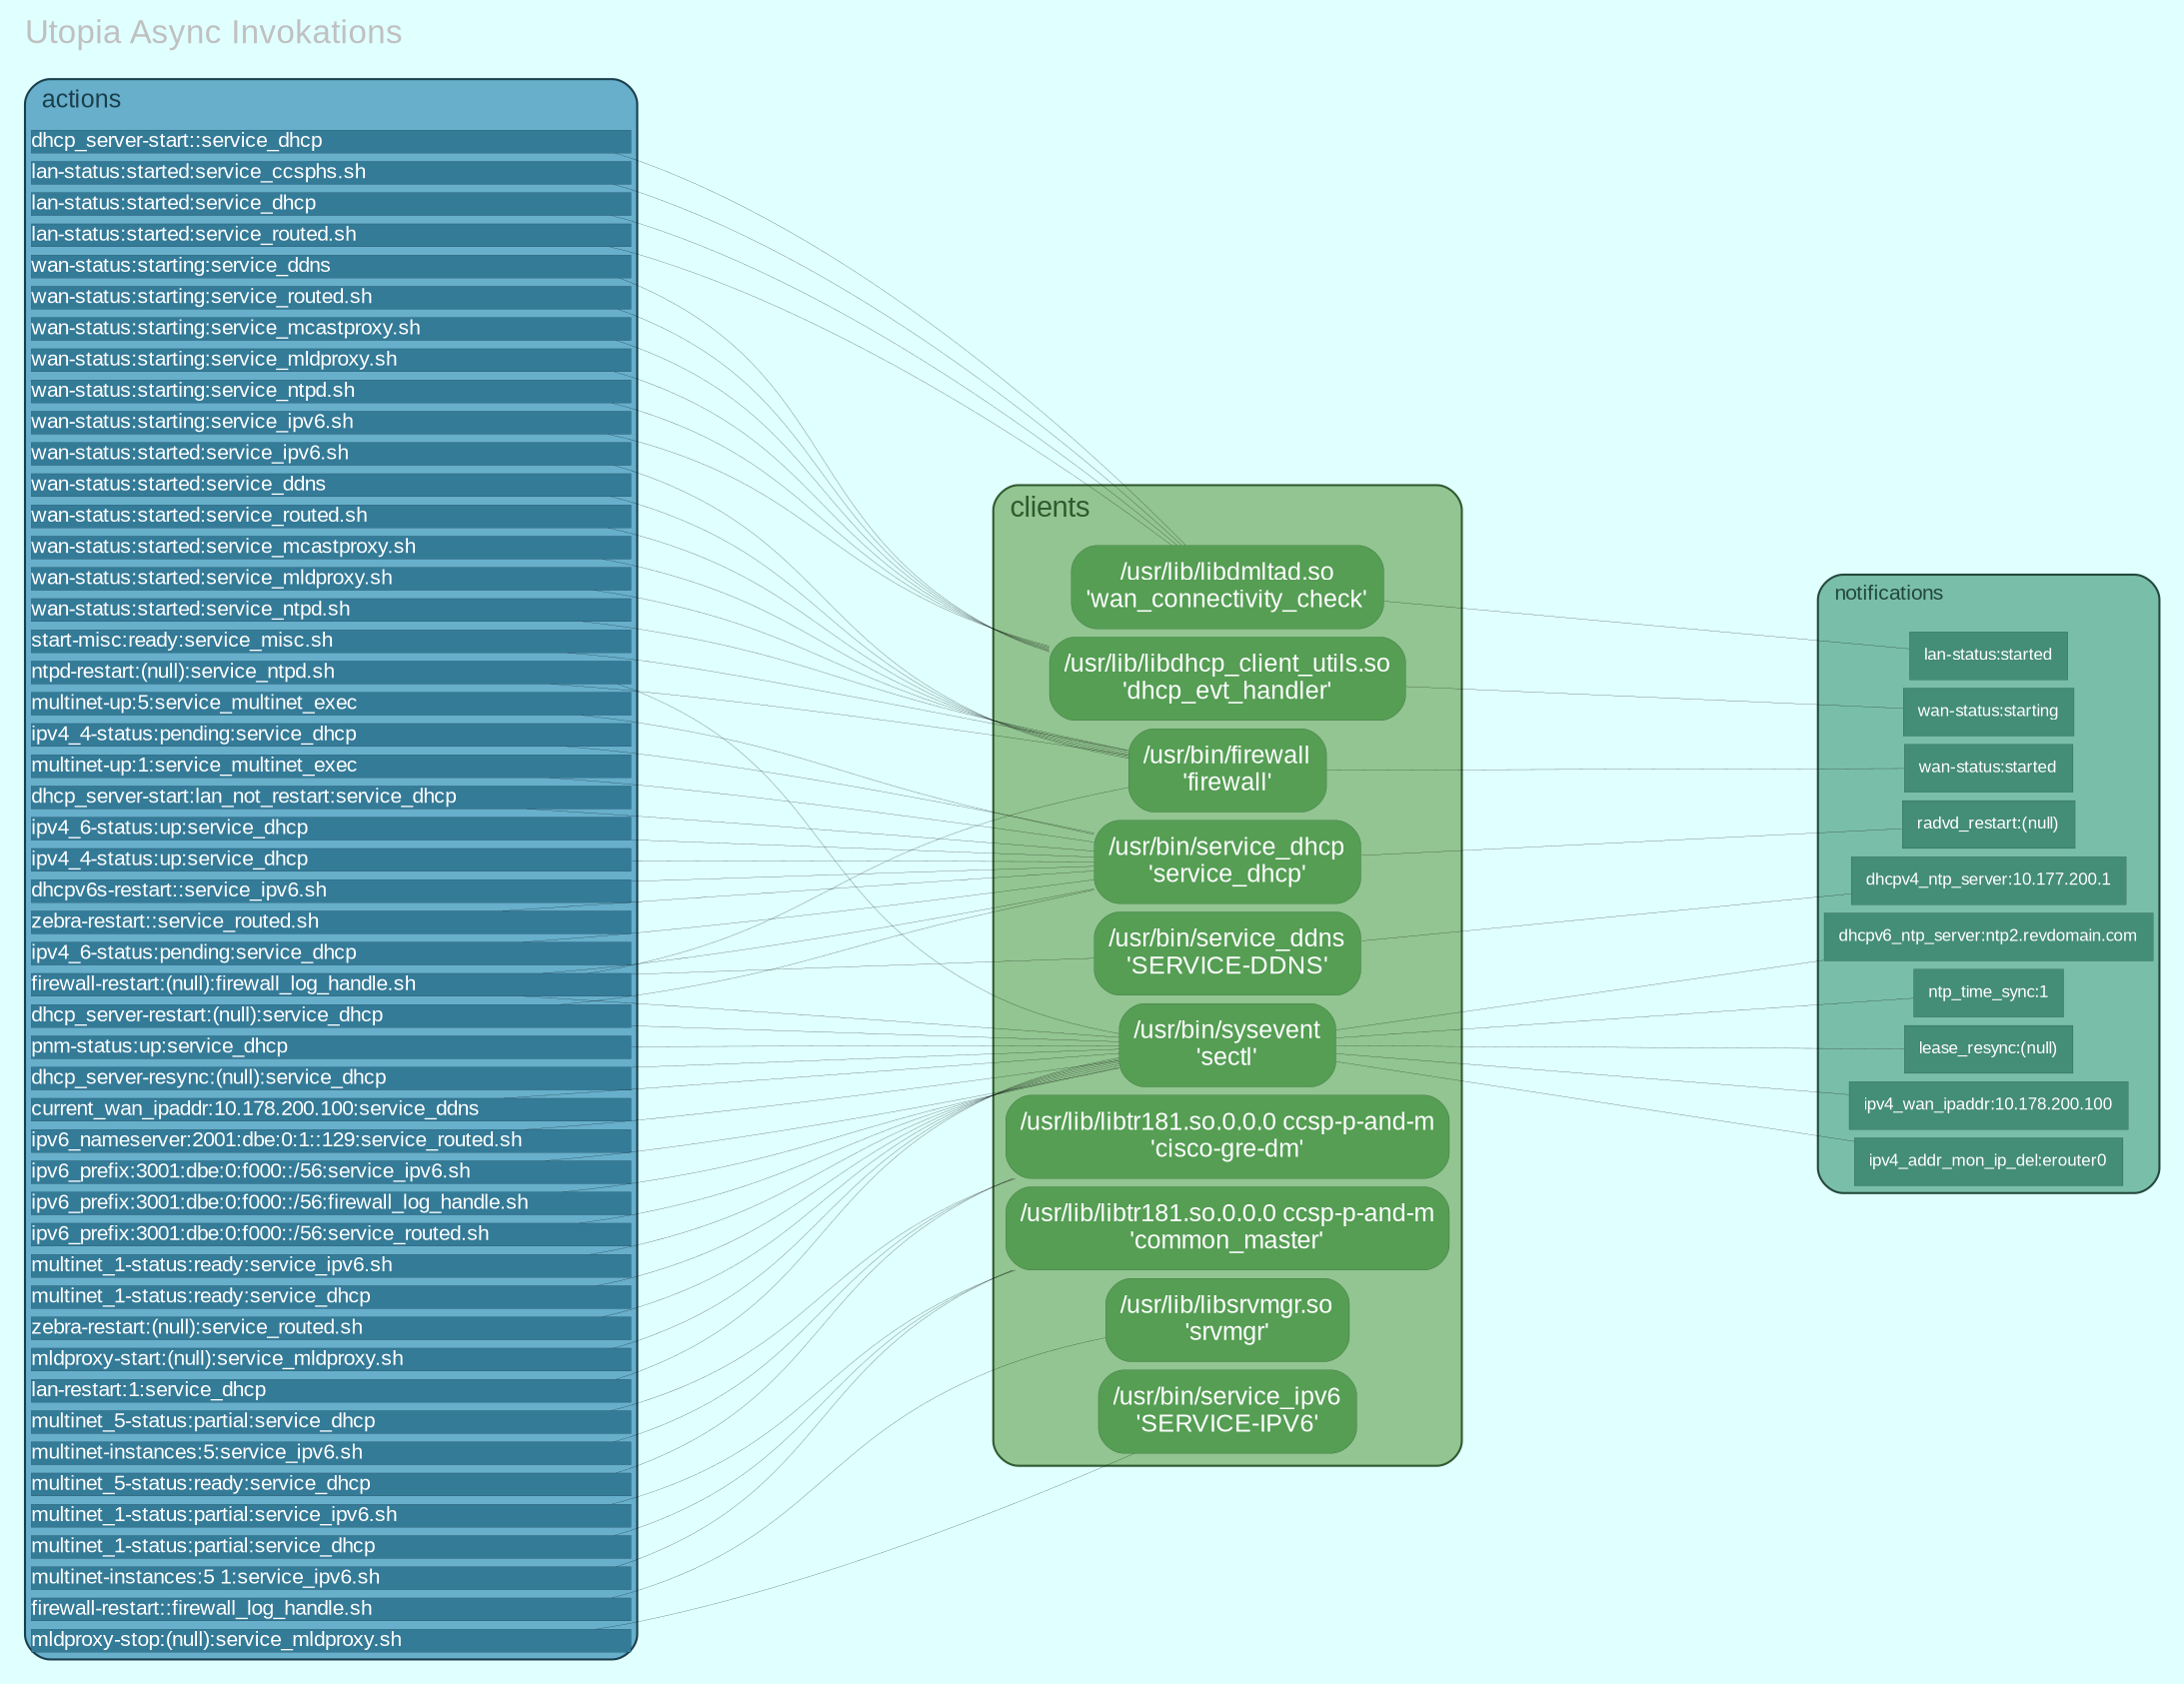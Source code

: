 digraph {
bgcolor=lightcyan
rankdir=LR
nodesep="0.05"
ranksep="2.5"
fontname="Arial"; fontsize=16; fontcolor=grey
label="Utopia Async Invokations"
labelloc=top
labeljust="l"
edge [color=black arrowsize=0.5 penwidth=0.1]
subgraph cluster_f37bd2f66651e7d46f6d38440f2bc5dd {
margin=3;
penwidth=1.0;
fillcolor="#79BEA8";
color="#23483C";
fontcolor="#23483C";
fontsize=10;
node[fontname="Arial" height=0 margin="0.1" penwidth=0.1];
label="notifications\l";
style="filled, rounded";
_fac04ca68a48af91f0290001604a2463 [label="" shape=plaintext style=invisible]
_b1e5fdb8fa8aa3b5d01f1e6d39594324 [label="lan-status:started\l" fontsize=8 style="filled" width="0" shape="box" fillcolor="#448D76" color="#093426" fontcolor="white" tooltip="" URL=""]
_b1e5fdb8fa8aa3b5d01f1e6d39594324 [label="lan-status:started\l" fontsize=8 style="filled" width="0" shape="box" fillcolor="#448D76" color="#093426" fontcolor="white" tooltip="" URL=""]
_e1937a0febe52ea6ca07fad7800ee472 [label="wan-status:starting\l" fontsize=8 style="filled" width="0" shape="box" fillcolor="#448D76" color="#093426" fontcolor="white" tooltip="" URL=""]
_e1937a0febe52ea6ca07fad7800ee472 [label="wan-status:starting\l" fontsize=8 style="filled" width="0" shape="box" fillcolor="#448D76" color="#093426" fontcolor="white" tooltip="" URL=""]
_e1937a0febe52ea6ca07fad7800ee472 [label="wan-status:starting\l" fontsize=8 style="filled" width="0" shape="box" fillcolor="#448D76" color="#093426" fontcolor="white" tooltip="" URL=""]
_e1937a0febe52ea6ca07fad7800ee472 [label="wan-status:starting\l" fontsize=8 style="filled" width="0" shape="box" fillcolor="#448D76" color="#093426" fontcolor="white" tooltip="" URL=""]
_c46119433872ea05b77114b5889e4d1b [label="dhcpv6_ntp_server:ntp2.revdomain.com\l" fontsize=8 style="filled" width="0" shape="box" fillcolor="#448D76" color="#093426" fontcolor="white" tooltip="" URL=""]
_c46119433872ea05b77114b5889e4d1b [label="dhcpv6_ntp_server:ntp2.revdomain.com\l" fontsize=8 style="filled" width="0" shape="box" fillcolor="#448D76" color="#093426" fontcolor="white" tooltip="" URL=""]
_b353c100c7d9d88b52eb5f35501679d6 [label="wan-status:started\l" fontsize=8 style="filled" width="0" shape="box" fillcolor="#448D76" color="#093426" fontcolor="white" tooltip="" URL=""]
_b353c100c7d9d88b52eb5f35501679d6 [label="wan-status:started\l" fontsize=8 style="filled" width="0" shape="box" fillcolor="#448D76" color="#093426" fontcolor="white" tooltip="" URL=""]
_b353c100c7d9d88b52eb5f35501679d6 [label="wan-status:started\l" fontsize=8 style="filled" width="0" shape="box" fillcolor="#448D76" color="#093426" fontcolor="white" tooltip="" URL=""]
_b353c100c7d9d88b52eb5f35501679d6 [label="wan-status:started\l" fontsize=8 style="filled" width="0" shape="box" fillcolor="#448D76" color="#093426" fontcolor="white" tooltip="" URL=""]
_42e8f4113e0d9dae059863857e86027c [label="radvd_restart:(null)\l" fontsize=8 style="filled" width="0" shape="box" fillcolor="#448D76" color="#093426" fontcolor="white" tooltip="" URL=""]
_42e8f4113e0d9dae059863857e86027c [label="radvd_restart:(null)\l" fontsize=8 style="filled" width="0" shape="box" fillcolor="#448D76" color="#093426" fontcolor="white" tooltip="" URL=""]
_7943d9962c734e9cad1efd82b7aba27d [label="ipv4_wan_ipaddr:10.178.200.100\l" fontsize=8 style="filled" width="0" shape="box" fillcolor="#448D76" color="#093426" fontcolor="white" tooltip="" URL=""]
_7943d9962c734e9cad1efd82b7aba27d [label="ipv4_wan_ipaddr:10.178.200.100\l" fontsize=8 style="filled" width="0" shape="box" fillcolor="#448D76" color="#093426" fontcolor="white" tooltip="" URL=""]
_626dde08eb05f6dfd3650a9c294768b2 [label="ipv4_addr_mon_ip_del:erouter0\l" fontsize=8 style="filled" width="0" shape="box" fillcolor="#448D76" color="#093426" fontcolor="white" tooltip="" URL=""]
_626dde08eb05f6dfd3650a9c294768b2 [label="ipv4_addr_mon_ip_del:erouter0\l" fontsize=8 style="filled" width="0" shape="box" fillcolor="#448D76" color="#093426" fontcolor="white" tooltip="" URL=""]
_34cfd37bdd4d86876a5b95b75cb6a530 [label="dhcpv4_ntp_server:10.177.200.1\l" fontsize=8 style="filled" width="0" shape="box" fillcolor="#448D76" color="#093426" fontcolor="white" tooltip="" URL=""]
_34cfd37bdd4d86876a5b95b75cb6a530 [label="dhcpv4_ntp_server:10.177.200.1\l" fontsize=8 style="filled" width="0" shape="box" fillcolor="#448D76" color="#093426" fontcolor="white" tooltip="" URL=""]
_eb005f4e735e49f7ee9ad081ce15c349 [label="lease_resync:(null)\l" fontsize=8 style="filled" width="0" shape="box" fillcolor="#448D76" color="#093426" fontcolor="white" tooltip="" URL=""]
_eb005f4e735e49f7ee9ad081ce15c349 [label="lease_resync:(null)\l" fontsize=8 style="filled" width="0" shape="box" fillcolor="#448D76" color="#093426" fontcolor="white" tooltip="" URL=""]
_eb005f4e735e49f7ee9ad081ce15c349 [label="lease_resync:(null)\l" fontsize=8 style="filled" width="0" shape="box" fillcolor="#448D76" color="#093426" fontcolor="white" tooltip="" URL=""]
_eb005f4e735e49f7ee9ad081ce15c349 [label="lease_resync:(null)\l" fontsize=8 style="filled" width="0" shape="box" fillcolor="#448D76" color="#093426" fontcolor="white" tooltip="" URL=""]
_eb005f4e735e49f7ee9ad081ce15c349 [label="lease_resync:(null)\l" fontsize=8 style="filled" width="0" shape="box" fillcolor="#448D76" color="#093426" fontcolor="white" tooltip="" URL=""]
_eb005f4e735e49f7ee9ad081ce15c349 [label="lease_resync:(null)\l" fontsize=8 style="filled" width="0" shape="box" fillcolor="#448D76" color="#093426" fontcolor="white" tooltip="" URL=""]
_eb005f4e735e49f7ee9ad081ce15c349 [label="lease_resync:(null)\l" fontsize=8 style="filled" width="0" shape="box" fillcolor="#448D76" color="#093426" fontcolor="white" tooltip="" URL=""]
_eb005f4e735e49f7ee9ad081ce15c349 [label="lease_resync:(null)\l" fontsize=8 style="filled" width="0" shape="box" fillcolor="#448D76" color="#093426" fontcolor="white" tooltip="" URL=""]
_eb005f4e735e49f7ee9ad081ce15c349 [label="lease_resync:(null)\l" fontsize=8 style="filled" width="0" shape="box" fillcolor="#448D76" color="#093426" fontcolor="white" tooltip="" URL=""]
_eb005f4e735e49f7ee9ad081ce15c349 [label="lease_resync:(null)\l" fontsize=8 style="filled" width="0" shape="box" fillcolor="#448D76" color="#093426" fontcolor="white" tooltip="" URL=""]
_eb005f4e735e49f7ee9ad081ce15c349 [label="lease_resync:(null)\l" fontsize=8 style="filled" width="0" shape="box" fillcolor="#448D76" color="#093426" fontcolor="white" tooltip="" URL=""]
_eb005f4e735e49f7ee9ad081ce15c349 [label="lease_resync:(null)\l" fontsize=8 style="filled" width="0" shape="box" fillcolor="#448D76" color="#093426" fontcolor="white" tooltip="" URL=""]
_43e52ba5c20f9d619826ca8492d1b0d1 [label="ntp_time_sync:1\l" fontsize=8 style="filled" width="0" shape="box" fillcolor="#448D76" color="#093426" fontcolor="white" tooltip="" URL=""]
_43e52ba5c20f9d619826ca8492d1b0d1 [label="ntp_time_sync:1\l" fontsize=8 style="filled" width="0" shape="box" fillcolor="#448D76" color="#093426" fontcolor="white" tooltip="" URL=""]
}
subgraph cluster_fac04ca68a48af91f0290001604a2463 {
margin=6;
penwidth=1.0;
fillcolor="#92C591";
color="#305A30";
fontcolor="#305A30";
fontsize=14;
node[fontname="Arial" height=0 margin="0.1" penwidth=0.1];
label="clients\l";
style="filled, rounded";
_fac04ca68a48af91f0290001604a2463 [label="" shape=plaintext style=invisible]
_498affce053b0aba918235528ed8e50b [label="/usr/lib/libdmltad.so
'wan_connectivity_check'" fontsize=12 style="filled,rounded" width="0" shape="box" fillcolor="#559E54" color="#0A3409" fontcolor="white" tooltip="" URL=""]
_4832b8934581ad9d8d499bf49acadbcf [label="/usr/lib/libdhcp_client_utils.so
'dhcp_evt_handler'" fontsize=12 style="filled,rounded" width="0" shape="box" fillcolor="#559E54" color="#0A3409" fontcolor="white" tooltip="" URL=""]
_5309a5e663f34a4bd54178ec47889544 [label="/usr/bin/sysevent
'sectl'" fontsize=12 style="filled,rounded" width="0" shape="box" fillcolor="#559E54" color="#0A3409" fontcolor="white" tooltip="" URL=""]
_0b384a36abe12ef81c212e53c972569a [label="/usr/bin/firewall
'firewall'" fontsize=12 style="filled,rounded" width="0" shape="box" fillcolor="#559E54" color="#0A3409" fontcolor="white" tooltip="" URL=""]
_d8b331abc3de4eadb9f080a5a0278e9f [label="/usr/bin/service_dhcp
'service_dhcp'" fontsize=12 style="filled,rounded" width="0" shape="box" fillcolor="#559E54" color="#0A3409" fontcolor="white" tooltip="" URL=""]
_21980215d51c34f409119a0ee393ed45 [label="/usr/bin/service_ddns
'SERVICE-DDNS'" fontsize=12 style="filled,rounded" width="0" shape="box" fillcolor="#559E54" color="#0A3409" fontcolor="white" tooltip="" URL=""]
_772abf5b5a2f2d8c1642b2ce82ff9cb5 [label="/usr/lib/libtr181.so.0.0.0 ccsp-p-and-m
'cisco-gre-dm'" fontsize=12 style="filled,rounded" width="0" shape="box" fillcolor="#559E54" color="#0A3409" fontcolor="white" tooltip="" URL=""]
_eaa0229dab7f1d3dcfc51c439957fc5f [label="/usr/lib/libtr181.so.0.0.0 ccsp-p-and-m
'common_master'" fontsize=12 style="filled,rounded" width="0" shape="box" fillcolor="#559E54" color="#0A3409" fontcolor="white" tooltip="" URL=""]
_5a866a3c20430e95efea4e114b9810aa [label="/usr/lib/libsrvmgr.so
'srvmgr'" fontsize=12 style="filled,rounded" width="0" shape="box" fillcolor="#559E54" color="#0A3409" fontcolor="white" tooltip="" URL=""]
_6eb51fc3b0463c5722d44d93c4932914 [label="/usr/bin/service_ipv6
'SERVICE-IPV6'" fontsize=12 style="filled,rounded" width="0" shape="box" fillcolor="#559E54" color="#0A3409" fontcolor="white" tooltip="" URL=""]
}
subgraph cluster_ebb67a4271abe715344471b0f16321f6 {
margin=3;
penwidth=1.0;
fillcolor="#67AFCB";
color="#1A3E4C";
fontcolor="#1A3E4C";
fontsize=12;
node[fontname="Arial" height=0 margin=0 penwidth=0.1];
label="actions\l";
style="filled,rounded";
_fac04ca68a48af91f0290001604a2463 [label="" shape=plaintext style=invisible]
_454972dec10de0a339fbe444a8265b8e [label="pnm-status:up:service_dhcp\l" fontsize=10 style="filled" width="4" shape="box" fillcolor="#347B98" color="#092834" fontcolor="white" tooltip="" URL=""]
_454972dec10de0a339fbe444a8265b8e [label="pnm-status:up:service_dhcp\l" fontsize=10 style="filled" width="4" shape="box" fillcolor="#347B98" color="#092834" fontcolor="white" tooltip="" URL=""]
_54233effa6a64f5f1c419da07fd89b74 [label="dhcp_server-resync:(null):service_dhcp\l" fontsize=10 style="filled" width="4" shape="box" fillcolor="#347B98" color="#092834" fontcolor="white" tooltip="" URL=""]
_54233effa6a64f5f1c419da07fd89b74 [label="dhcp_server-resync:(null):service_dhcp\l" fontsize=10 style="filled" width="4" shape="box" fillcolor="#347B98" color="#092834" fontcolor="white" tooltip="" URL=""]
_90dc76c5c364f5d9e505fd703fbf30dd [label="ipv4_6-status:pending:service_dhcp\l" fontsize=10 style="filled" width="4" shape="box" fillcolor="#347B98" color="#092834" fontcolor="white" tooltip="" URL=""]
_90dc76c5c364f5d9e505fd703fbf30dd [label="ipv4_6-status:pending:service_dhcp\l" fontsize=10 style="filled" width="4" shape="box" fillcolor="#347B98" color="#092834" fontcolor="white" tooltip="" URL=""]
_0748493c72f74f3bf208e83379719b5a [label="multinet-up:5:service_multinet_exec\l" fontsize=10 style="filled" width="4" shape="box" fillcolor="#347B98" color="#092834" fontcolor="white" tooltip="" URL=""]
_0748493c72f74f3bf208e83379719b5a [label="multinet-up:5:service_multinet_exec\l" fontsize=10 style="filled" width="4" shape="box" fillcolor="#347B98" color="#092834" fontcolor="white" tooltip="" URL=""]
_2566b2119a57c1f60f2a2d2926f95e35 [label="ipv4_4-status:pending:service_dhcp\l" fontsize=10 style="filled" width="4" shape="box" fillcolor="#347B98" color="#092834" fontcolor="white" tooltip="" URL=""]
_2566b2119a57c1f60f2a2d2926f95e35 [label="ipv4_4-status:pending:service_dhcp\l" fontsize=10 style="filled" width="4" shape="box" fillcolor="#347B98" color="#092834" fontcolor="white" tooltip="" URL=""]
_20dd05ff2aab1bf5af96f6d260e57042 [label="multinet-up:1:service_multinet_exec\l" fontsize=10 style="filled" width="4" shape="box" fillcolor="#347B98" color="#092834" fontcolor="white" tooltip="" URL=""]
_20dd05ff2aab1bf5af96f6d260e57042 [label="multinet-up:1:service_multinet_exec\l" fontsize=10 style="filled" width="4" shape="box" fillcolor="#347B98" color="#092834" fontcolor="white" tooltip="" URL=""]
_022d3e61001443b0fad1957b6e288d27 [label="multinet_5-status:partial:service_dhcp\l" fontsize=10 style="filled" width="4" shape="box" fillcolor="#347B98" color="#092834" fontcolor="white" tooltip="" URL=""]
_022d3e61001443b0fad1957b6e288d27 [label="multinet_5-status:partial:service_dhcp\l" fontsize=10 style="filled" width="4" shape="box" fillcolor="#347B98" color="#092834" fontcolor="white" tooltip="" URL=""]
_e48c1b3eb3d88a852a9bb3104fffcf69 [label="multinet-instances:5:service_ipv6.sh\l" fontsize=10 style="filled" width="4" shape="box" fillcolor="#347B98" color="#092834" fontcolor="white" tooltip="" URL=""]
_e48c1b3eb3d88a852a9bb3104fffcf69 [label="multinet-instances:5:service_ipv6.sh\l" fontsize=10 style="filled" width="4" shape="box" fillcolor="#347B98" color="#092834" fontcolor="white" tooltip="" URL=""]
_4858874240f2b0c76b8c4d882b7212c1 [label="multinet_5-status:ready:service_dhcp\l" fontsize=10 style="filled" width="4" shape="box" fillcolor="#347B98" color="#092834" fontcolor="white" tooltip="" URL=""]
_4858874240f2b0c76b8c4d882b7212c1 [label="multinet_5-status:ready:service_dhcp\l" fontsize=10 style="filled" width="4" shape="box" fillcolor="#347B98" color="#092834" fontcolor="white" tooltip="" URL=""]
_d1c628af1f12371b9862c7e75b337c0c [label="multinet_1-status:partial:service_ipv6.sh\l" fontsize=10 style="filled" width="4" shape="box" fillcolor="#347B98" color="#092834" fontcolor="white" tooltip="" URL=""]
_9ab2899d235b9fe78f6b959adb327376 [label="multinet_1-status:partial:service_dhcp\l" fontsize=10 style="filled" width="4" shape="box" fillcolor="#347B98" color="#092834" fontcolor="white" tooltip="" URL=""]
_d1c628af1f12371b9862c7e75b337c0c [label="multinet_1-status:partial:service_ipv6.sh\l" fontsize=10 style="filled" width="4" shape="box" fillcolor="#347B98" color="#092834" fontcolor="white" tooltip="" URL=""]
_9ab2899d235b9fe78f6b959adb327376 [label="multinet_1-status:partial:service_dhcp\l" fontsize=10 style="filled" width="4" shape="box" fillcolor="#347B98" color="#092834" fontcolor="white" tooltip="" URL=""]
_161e20ef03b3ce4e20353d4a264cb9ee [label="multinet-instances:5 1:service_ipv6.sh\l" fontsize=10 style="filled" width="4" shape="box" fillcolor="#347B98" color="#092834" fontcolor="white" tooltip="" URL=""]
_161e20ef03b3ce4e20353d4a264cb9ee [label="multinet-instances:5 1:service_ipv6.sh\l" fontsize=10 style="filled" width="4" shape="box" fillcolor="#347B98" color="#092834" fontcolor="white" tooltip="" URL=""]
_6b0f25563b935fc1dbc6b0f852876c29 [label="dhcp_server-start:lan_not_restart:service_dhcp\l" fontsize=10 style="filled" width="4" shape="box" fillcolor="#347B98" color="#092834" fontcolor="white" tooltip="" URL=""]
_6b0f25563b935fc1dbc6b0f852876c29 [label="dhcp_server-start:lan_not_restart:service_dhcp\l" fontsize=10 style="filled" width="4" shape="box" fillcolor="#347B98" color="#092834" fontcolor="white" tooltip="" URL=""]
_b708ffc35f0abbc9303f6d63c2d9d5ad [label="multinet_1-status:ready:service_ipv6.sh\l" fontsize=10 style="filled" width="4" shape="box" fillcolor="#347B98" color="#092834" fontcolor="white" tooltip="" URL=""]
_20d3df83d8870db0cf99cf86bd5787e8 [label="multinet_1-status:ready:service_dhcp\l" fontsize=10 style="filled" width="4" shape="box" fillcolor="#347B98" color="#092834" fontcolor="white" tooltip="" URL=""]
_b708ffc35f0abbc9303f6d63c2d9d5ad [label="multinet_1-status:ready:service_ipv6.sh\l" fontsize=10 style="filled" width="4" shape="box" fillcolor="#347B98" color="#092834" fontcolor="white" tooltip="" URL=""]
_20d3df83d8870db0cf99cf86bd5787e8 [label="multinet_1-status:ready:service_dhcp\l" fontsize=10 style="filled" width="4" shape="box" fillcolor="#347B98" color="#092834" fontcolor="white" tooltip="" URL=""]
_bb4344d9ff7b595018ad0008afaaa426 [label="ipv4_6-status:up:service_dhcp\l" fontsize=10 style="filled" width="4" shape="box" fillcolor="#347B98" color="#092834" fontcolor="white" tooltip="" URL=""]
_bb4344d9ff7b595018ad0008afaaa426 [label="ipv4_6-status:up:service_dhcp\l" fontsize=10 style="filled" width="4" shape="box" fillcolor="#347B98" color="#092834" fontcolor="white" tooltip="" URL=""]
_bb4344d9ff7b595018ad0008afaaa426 [label="ipv4_6-status:up:service_dhcp\l" fontsize=10 style="filled" width="4" shape="box" fillcolor="#347B98" color="#092834" fontcolor="white" tooltip="" URL=""]
_bb4344d9ff7b595018ad0008afaaa426 [label="ipv4_6-status:up:service_dhcp\l" fontsize=10 style="filled" width="4" shape="box" fillcolor="#347B98" color="#092834" fontcolor="white" tooltip="" URL=""]
_242cecb563d04a5a5da77ee3d800ed66 [label="ipv4_4-status:up:service_dhcp\l" fontsize=10 style="filled" width="4" shape="box" fillcolor="#347B98" color="#092834" fontcolor="white" tooltip="" URL=""]
_242cecb563d04a5a5da77ee3d800ed66 [label="ipv4_4-status:up:service_dhcp\l" fontsize=10 style="filled" width="4" shape="box" fillcolor="#347B98" color="#092834" fontcolor="white" tooltip="" URL=""]
_6b0f25563b935fc1dbc6b0f852876c29 [label="dhcp_server-start:lan_not_restart:service_dhcp\l" fontsize=10 style="filled" width="4" shape="box" fillcolor="#347B98" color="#092834" fontcolor="white" tooltip="" URL=""]
_6b0f25563b935fc1dbc6b0f852876c29 [label="dhcp_server-start:lan_not_restart:service_dhcp\l" fontsize=10 style="filled" width="4" shape="box" fillcolor="#347B98" color="#092834" fontcolor="white" tooltip="" URL=""]
_6b0f25563b935fc1dbc6b0f852876c29 [label="dhcp_server-start:lan_not_restart:service_dhcp\l" fontsize=10 style="filled" width="4" shape="box" fillcolor="#347B98" color="#092834" fontcolor="white" tooltip="" URL=""]
_6b0f25563b935fc1dbc6b0f852876c29 [label="dhcp_server-start:lan_not_restart:service_dhcp\l" fontsize=10 style="filled" width="4" shape="box" fillcolor="#347B98" color="#092834" fontcolor="white" tooltip="" URL=""]
_0fee472a6586e28c1eb4291ddeadf7a0 [label="lan-status:started:service_ccsphs.sh\l" fontsize=10 style="filled" width="4" shape="box" fillcolor="#347B98" color="#092834" fontcolor="white" tooltip="" URL=""]
_200eab89582a5148abf9f83149f18b7c [label="lan-status:started:service_dhcp\l" fontsize=10 style="filled" width="4" shape="box" fillcolor="#347B98" color="#092834" fontcolor="white" tooltip="" URL=""]
_f624f7d3e042a43f67b4e21d0f7ef67b [label="lan-status:started:service_routed.sh\l" fontsize=10 style="filled" width="4" shape="box" fillcolor="#347B98" color="#092834" fontcolor="white" tooltip="" URL=""]
_0fee472a6586e28c1eb4291ddeadf7a0 [label="lan-status:started:service_ccsphs.sh\l" fontsize=10 style="filled" width="4" shape="box" fillcolor="#347B98" color="#092834" fontcolor="white" tooltip="" URL=""]
_200eab89582a5148abf9f83149f18b7c [label="lan-status:started:service_dhcp\l" fontsize=10 style="filled" width="4" shape="box" fillcolor="#347B98" color="#092834" fontcolor="white" tooltip="" URL=""]
_f624f7d3e042a43f67b4e21d0f7ef67b [label="lan-status:started:service_routed.sh\l" fontsize=10 style="filled" width="4" shape="box" fillcolor="#347B98" color="#092834" fontcolor="white" tooltip="" URL=""]
_9cdc64eea1d68528b2fc2d6e93c57579 [label="dhcp_server-start::service_dhcp\l" fontsize=10 style="filled" width="4" shape="box" fillcolor="#347B98" color="#092834" fontcolor="white" tooltip="" URL=""]
_9cdc64eea1d68528b2fc2d6e93c57579 [label="dhcp_server-start::service_dhcp\l" fontsize=10 style="filled" width="4" shape="box" fillcolor="#347B98" color="#092834" fontcolor="white" tooltip="" URL=""]
_9417f520551002424cd845e1a845134a [label="firewall-restart::firewall_log_handle.sh\l" fontsize=10 style="filled" width="4" shape="box" fillcolor="#347B98" color="#092834" fontcolor="white" tooltip="" URL=""]
_9417f520551002424cd845e1a845134a [label="firewall-restart::firewall_log_handle.sh\l" fontsize=10 style="filled" width="4" shape="box" fillcolor="#347B98" color="#092834" fontcolor="white" tooltip="" URL=""]
_bde9546534fddac83508f8d0fe1bff3b [label="wan-status:starting:service_ipv6.sh\l" fontsize=10 style="filled" width="4" shape="box" fillcolor="#347B98" color="#092834" fontcolor="white" tooltip="" URL=""]
_8f2de62466a4ac6863d1c61497991d2d [label="wan-status:starting:service_ddns\l" fontsize=10 style="filled" width="4" shape="box" fillcolor="#347B98" color="#092834" fontcolor="white" tooltip="" URL=""]
_bde9546534fddac83508f8d0fe1bff3b [label="wan-status:starting:service_ipv6.sh\l" fontsize=10 style="filled" width="4" shape="box" fillcolor="#347B98" color="#092834" fontcolor="white" tooltip="" URL=""]
_ab984852639f7febe7006643431a321f [label="wan-status:starting:service_routed.sh\l" fontsize=10 style="filled" width="4" shape="box" fillcolor="#347B98" color="#092834" fontcolor="white" tooltip="" URL=""]
_fc0abf2f3105b7763b2bb03c96e4fe5e [label="wan-status:starting:service_mcastproxy.sh\l" fontsize=10 style="filled" width="4" shape="box" fillcolor="#347B98" color="#092834" fontcolor="white" tooltip="" URL=""]
_b25b96d4fbc498740e34f2c9de07d208 [label="wan-status:starting:service_mldproxy.sh\l" fontsize=10 style="filled" width="4" shape="box" fillcolor="#347B98" color="#092834" fontcolor="white" tooltip="" URL=""]
_faa13d298a942f25cb4f3d1b26346e24 [label="wan-status:starting:service_ntpd.sh\l" fontsize=10 style="filled" width="4" shape="box" fillcolor="#347B98" color="#092834" fontcolor="white" tooltip="" URL=""]
_8f2de62466a4ac6863d1c61497991d2d [label="wan-status:starting:service_ddns\l" fontsize=10 style="filled" width="4" shape="box" fillcolor="#347B98" color="#092834" fontcolor="white" tooltip="" URL=""]
_ab984852639f7febe7006643431a321f [label="wan-status:starting:service_routed.sh\l" fontsize=10 style="filled" width="4" shape="box" fillcolor="#347B98" color="#092834" fontcolor="white" tooltip="" URL=""]
_fc0abf2f3105b7763b2bb03c96e4fe5e [label="wan-status:starting:service_mcastproxy.sh\l" fontsize=10 style="filled" width="4" shape="box" fillcolor="#347B98" color="#092834" fontcolor="white" tooltip="" URL=""]
_b25b96d4fbc498740e34f2c9de07d208 [label="wan-status:starting:service_mldproxy.sh\l" fontsize=10 style="filled" width="4" shape="box" fillcolor="#347B98" color="#092834" fontcolor="white" tooltip="" URL=""]
_faa13d298a942f25cb4f3d1b26346e24 [label="wan-status:starting:service_ntpd.sh\l" fontsize=10 style="filled" width="4" shape="box" fillcolor="#347B98" color="#092834" fontcolor="white" tooltip="" URL=""]
_11d33bca54197e2b89ef3a465009594a [label="ipv6_nameserver:2001:dbe:0:1::129:service_routed.sh\l" fontsize=10 style="filled" width="4" shape="box" fillcolor="#347B98" color="#092834" fontcolor="white" tooltip="" URL=""]
_11d33bca54197e2b89ef3a465009594a [label="ipv6_nameserver:2001:dbe:0:1::129:service_routed.sh\l" fontsize=10 style="filled" width="4" shape="box" fillcolor="#347B98" color="#092834" fontcolor="white" tooltip="" URL=""]
_8c51c514af72d8c085d4d5a222ba4cf3 [label="ipv6_prefix:3001:dbe:0:f000::/56:service_ipv6.sh\l" fontsize=10 style="filled" width="4" shape="box" fillcolor="#347B98" color="#092834" fontcolor="white" tooltip="" URL=""]
_2f2aae3b8f84ba4269435ad39497f8d7 [label="ipv6_prefix:3001:dbe:0:f000::/56:firewall_log_handle.sh\l" fontsize=10 style="filled" width="4" shape="box" fillcolor="#347B98" color="#092834" fontcolor="white" tooltip="" URL=""]
_f857325b46d141227851f74b78a83997 [label="ipv6_prefix:3001:dbe:0:f000::/56:service_routed.sh\l" fontsize=10 style="filled" width="4" shape="box" fillcolor="#347B98" color="#092834" fontcolor="white" tooltip="" URL=""]
_8c51c514af72d8c085d4d5a222ba4cf3 [label="ipv6_prefix:3001:dbe:0:f000::/56:service_ipv6.sh\l" fontsize=10 style="filled" width="4" shape="box" fillcolor="#347B98" color="#092834" fontcolor="white" tooltip="" URL=""]
_2f2aae3b8f84ba4269435ad39497f8d7 [label="ipv6_prefix:3001:dbe:0:f000::/56:firewall_log_handle.sh\l" fontsize=10 style="filled" width="4" shape="box" fillcolor="#347B98" color="#092834" fontcolor="white" tooltip="" URL=""]
_f857325b46d141227851f74b78a83997 [label="ipv6_prefix:3001:dbe:0:f000::/56:service_routed.sh\l" fontsize=10 style="filled" width="4" shape="box" fillcolor="#347B98" color="#092834" fontcolor="white" tooltip="" URL=""]
_0da538c9f640084bbd27c287dc72c7a4 [label="mldproxy-stop:(null):service_mldproxy.sh\l" fontsize=10 style="filled" width="4" shape="box" fillcolor="#347B98" color="#092834" fontcolor="white" tooltip="" URL=""]
_0da538c9f640084bbd27c287dc72c7a4 [label="mldproxy-stop:(null):service_mldproxy.sh\l" fontsize=10 style="filled" width="4" shape="box" fillcolor="#347B98" color="#092834" fontcolor="white" tooltip="" URL=""]
_5213f8e0d39d8bbbf991c1eda259a446 [label="zebra-restart:(null):service_routed.sh\l" fontsize=10 style="filled" width="4" shape="box" fillcolor="#347B98" color="#092834" fontcolor="white" tooltip="" URL=""]
_5213f8e0d39d8bbbf991c1eda259a446 [label="zebra-restart:(null):service_routed.sh\l" fontsize=10 style="filled" width="4" shape="box" fillcolor="#347B98" color="#092834" fontcolor="white" tooltip="" URL=""]
_5213f8e0d39d8bbbf991c1eda259a446 [label="zebra-restart:(null):service_routed.sh\l" fontsize=10 style="filled" width="4" shape="box" fillcolor="#347B98" color="#092834" fontcolor="white" tooltip="" URL=""]
_5213f8e0d39d8bbbf991c1eda259a446 [label="zebra-restart:(null):service_routed.sh\l" fontsize=10 style="filled" width="4" shape="box" fillcolor="#347B98" color="#092834" fontcolor="white" tooltip="" URL=""]
_b7e1e0679b5a052a348070032f06df08 [label="mldproxy-start:(null):service_mldproxy.sh\l" fontsize=10 style="filled" width="4" shape="box" fillcolor="#347B98" color="#092834" fontcolor="white" tooltip="" URL=""]
_b7e1e0679b5a052a348070032f06df08 [label="mldproxy-start:(null):service_mldproxy.sh\l" fontsize=10 style="filled" width="4" shape="box" fillcolor="#347B98" color="#092834" fontcolor="white" tooltip="" URL=""]
_d1e4a3ece4737e3d580e28f105b6e65e [label="firewall-restart:(null):firewall_log_handle.sh\l" fontsize=10 style="filled" width="4" shape="box" fillcolor="#347B98" color="#092834" fontcolor="white" tooltip="" URL=""]
_d1e4a3ece4737e3d580e28f105b6e65e [label="firewall-restart:(null):firewall_log_handle.sh\l" fontsize=10 style="filled" width="4" shape="box" fillcolor="#347B98" color="#092834" fontcolor="white" tooltip="" URL=""]
_40063e5fdc820f18c595fba620f9ed32 [label="ntpd-restart:(null):service_ntpd.sh\l" fontsize=10 style="filled" width="4" shape="box" fillcolor="#347B98" color="#092834" fontcolor="white" tooltip="" URL=""]
_40063e5fdc820f18c595fba620f9ed32 [label="ntpd-restart:(null):service_ntpd.sh\l" fontsize=10 style="filled" width="4" shape="box" fillcolor="#347B98" color="#092834" fontcolor="white" tooltip="" URL=""]
_37bcda52fcfec91c9dd81b6de531cb04 [label="lan-restart:1:service_dhcp\l" fontsize=10 style="filled" width="4" shape="box" fillcolor="#347B98" color="#092834" fontcolor="white" tooltip="" URL=""]
_37bcda52fcfec91c9dd81b6de531cb04 [label="lan-restart:1:service_dhcp\l" fontsize=10 style="filled" width="4" shape="box" fillcolor="#347B98" color="#092834" fontcolor="white" tooltip="" URL=""]
_1b440275657296e5da8a702739b3250c [label="dhcp_server-restart:(null):service_dhcp\l" fontsize=10 style="filled" width="4" shape="box" fillcolor="#347B98" color="#092834" fontcolor="white" tooltip="" URL=""]
_1b440275657296e5da8a702739b3250c [label="dhcp_server-restart:(null):service_dhcp\l" fontsize=10 style="filled" width="4" shape="box" fillcolor="#347B98" color="#092834" fontcolor="white" tooltip="" URL=""]
_d1e4a3ece4737e3d580e28f105b6e65e [label="firewall-restart:(null):firewall_log_handle.sh\l" fontsize=10 style="filled" width="4" shape="box" fillcolor="#347B98" color="#092834" fontcolor="white" tooltip="" URL=""]
_d1e4a3ece4737e3d580e28f105b6e65e [label="firewall-restart:(null):firewall_log_handle.sh\l" fontsize=10 style="filled" width="4" shape="box" fillcolor="#347B98" color="#092834" fontcolor="white" tooltip="" URL=""]
_6ec3c932ef6b9899efb86532c3415dae [label="wan-status:started:service_ipv6.sh\l" fontsize=10 style="filled" width="4" shape="box" fillcolor="#347B98" color="#092834" fontcolor="white" tooltip="" URL=""]
_6559c71ce2850ae38b80828cf7224ea3 [label="wan-status:started:service_ddns\l" fontsize=10 style="filled" width="4" shape="box" fillcolor="#347B98" color="#092834" fontcolor="white" tooltip="" URL=""]
_75506224a736be4b9e9578f997048c1e [label="wan-status:started:service_routed.sh\l" fontsize=10 style="filled" width="4" shape="box" fillcolor="#347B98" color="#092834" fontcolor="white" tooltip="" URL=""]
_7233d55fa367194997be5d7ea554b74c [label="wan-status:started:service_mcastproxy.sh\l" fontsize=10 style="filled" width="4" shape="box" fillcolor="#347B98" color="#092834" fontcolor="white" tooltip="" URL=""]
_6ce56b206c040bf717ff515cf38cf513 [label="wan-status:started:service_mldproxy.sh\l" fontsize=10 style="filled" width="4" shape="box" fillcolor="#347B98" color="#092834" fontcolor="white" tooltip="" URL=""]
_b8c93d9a1019bf2d1ecc2bdc0689a536 [label="wan-status:started:service_ntpd.sh\l" fontsize=10 style="filled" width="4" shape="box" fillcolor="#347B98" color="#092834" fontcolor="white" tooltip="" URL=""]
_6ec3c932ef6b9899efb86532c3415dae [label="wan-status:started:service_ipv6.sh\l" fontsize=10 style="filled" width="4" shape="box" fillcolor="#347B98" color="#092834" fontcolor="white" tooltip="" URL=""]
_6559c71ce2850ae38b80828cf7224ea3 [label="wan-status:started:service_ddns\l" fontsize=10 style="filled" width="4" shape="box" fillcolor="#347B98" color="#092834" fontcolor="white" tooltip="" URL=""]
_75506224a736be4b9e9578f997048c1e [label="wan-status:started:service_routed.sh\l" fontsize=10 style="filled" width="4" shape="box" fillcolor="#347B98" color="#092834" fontcolor="white" tooltip="" URL=""]
_7233d55fa367194997be5d7ea554b74c [label="wan-status:started:service_mcastproxy.sh\l" fontsize=10 style="filled" width="4" shape="box" fillcolor="#347B98" color="#092834" fontcolor="white" tooltip="" URL=""]
_6ce56b206c040bf717ff515cf38cf513 [label="wan-status:started:service_mldproxy.sh\l" fontsize=10 style="filled" width="4" shape="box" fillcolor="#347B98" color="#092834" fontcolor="white" tooltip="" URL=""]
_b8c93d9a1019bf2d1ecc2bdc0689a536 [label="wan-status:started:service_ntpd.sh\l" fontsize=10 style="filled" width="4" shape="box" fillcolor="#347B98" color="#092834" fontcolor="white" tooltip="" URL=""]
_15c872d829eb7e8b526881f517ae55b4 [label="start-misc:ready:service_misc.sh\l" fontsize=10 style="filled" width="4" shape="box" fillcolor="#347B98" color="#092834" fontcolor="white" tooltip="" URL=""]
_15c872d829eb7e8b526881f517ae55b4 [label="start-misc:ready:service_misc.sh\l" fontsize=10 style="filled" width="4" shape="box" fillcolor="#347B98" color="#092834" fontcolor="white" tooltip="" URL=""]
_1b440275657296e5da8a702739b3250c [label="dhcp_server-restart:(null):service_dhcp\l" fontsize=10 style="filled" width="4" shape="box" fillcolor="#347B98" color="#092834" fontcolor="white" tooltip="" URL=""]
_1b440275657296e5da8a702739b3250c [label="dhcp_server-restart:(null):service_dhcp\l" fontsize=10 style="filled" width="4" shape="box" fillcolor="#347B98" color="#092834" fontcolor="white" tooltip="" URL=""]
_664b6413efd62ed736e3e8113587fc90 [label="current_wan_ipaddr:10.178.200.100:service_ddns\l" fontsize=10 style="filled" width="4" shape="box" fillcolor="#347B98" color="#092834" fontcolor="white" tooltip="" URL=""]
_664b6413efd62ed736e3e8113587fc90 [label="current_wan_ipaddr:10.178.200.100:service_ddns\l" fontsize=10 style="filled" width="4" shape="box" fillcolor="#347B98" color="#092834" fontcolor="white" tooltip="" URL=""]
_1b440275657296e5da8a702739b3250c [label="dhcp_server-restart:(null):service_dhcp\l" fontsize=10 style="filled" width="4" shape="box" fillcolor="#347B98" color="#092834" fontcolor="white" tooltip="" URL=""]
_1b440275657296e5da8a702739b3250c [label="dhcp_server-restart:(null):service_dhcp\l" fontsize=10 style="filled" width="4" shape="box" fillcolor="#347B98" color="#092834" fontcolor="white" tooltip="" URL=""]
_d1e4a3ece4737e3d580e28f105b6e65e [label="firewall-restart:(null):firewall_log_handle.sh\l" fontsize=10 style="filled" width="4" shape="box" fillcolor="#347B98" color="#092834" fontcolor="white" tooltip="" URL=""]
_d1e4a3ece4737e3d580e28f105b6e65e [label="firewall-restart:(null):firewall_log_handle.sh\l" fontsize=10 style="filled" width="4" shape="box" fillcolor="#347B98" color="#092834" fontcolor="white" tooltip="" URL=""]
_d1e4a3ece4737e3d580e28f105b6e65e [label="firewall-restart:(null):firewall_log_handle.sh\l" fontsize=10 style="filled" width="4" shape="box" fillcolor="#347B98" color="#092834" fontcolor="white" tooltip="" URL=""]
_d1e4a3ece4737e3d580e28f105b6e65e [label="firewall-restart:(null):firewall_log_handle.sh\l" fontsize=10 style="filled" width="4" shape="box" fillcolor="#347B98" color="#092834" fontcolor="white" tooltip="" URL=""]
_d1e4a3ece4737e3d580e28f105b6e65e [label="firewall-restart:(null):firewall_log_handle.sh\l" fontsize=10 style="filled" width="4" shape="box" fillcolor="#347B98" color="#092834" fontcolor="white" tooltip="" URL=""]
_d1e4a3ece4737e3d580e28f105b6e65e [label="firewall-restart:(null):firewall_log_handle.sh\l" fontsize=10 style="filled" width="4" shape="box" fillcolor="#347B98" color="#092834" fontcolor="white" tooltip="" URL=""]
_d1e4a3ece4737e3d580e28f105b6e65e [label="firewall-restart:(null):firewall_log_handle.sh\l" fontsize=10 style="filled" width="4" shape="box" fillcolor="#347B98" color="#092834" fontcolor="white" tooltip="" URL=""]
_d1e4a3ece4737e3d580e28f105b6e65e [label="firewall-restart:(null):firewall_log_handle.sh\l" fontsize=10 style="filled" width="4" shape="box" fillcolor="#347B98" color="#092834" fontcolor="white" tooltip="" URL=""]
_d1e4a3ece4737e3d580e28f105b6e65e [label="firewall-restart:(null):firewall_log_handle.sh\l" fontsize=10 style="filled" width="4" shape="box" fillcolor="#347B98" color="#092834" fontcolor="white" tooltip="" URL=""]
_d1e4a3ece4737e3d580e28f105b6e65e [label="firewall-restart:(null):firewall_log_handle.sh\l" fontsize=10 style="filled" width="4" shape="box" fillcolor="#347B98" color="#092834" fontcolor="white" tooltip="" URL=""]
_40063e5fdc820f18c595fba620f9ed32 [label="ntpd-restart:(null):service_ntpd.sh\l" fontsize=10 style="filled" width="4" shape="box" fillcolor="#347B98" color="#092834" fontcolor="white" tooltip="" URL=""]
_40063e5fdc820f18c595fba620f9ed32 [label="ntpd-restart:(null):service_ntpd.sh\l" fontsize=10 style="filled" width="4" shape="box" fillcolor="#347B98" color="#092834" fontcolor="white" tooltip="" URL=""]
_d1e4a3ece4737e3d580e28f105b6e65e [label="firewall-restart:(null):firewall_log_handle.sh\l" fontsize=10 style="filled" width="4" shape="box" fillcolor="#347B98" color="#092834" fontcolor="white" tooltip="" URL=""]
_d1e4a3ece4737e3d580e28f105b6e65e [label="firewall-restart:(null):firewall_log_handle.sh\l" fontsize=10 style="filled" width="4" shape="box" fillcolor="#347B98" color="#092834" fontcolor="white" tooltip="" URL=""]
_2b65b9c39cb357edeb509ad464c9a66d [label="dhcpv6s-restart::service_ipv6.sh\l" fontsize=10 style="filled" width="4" shape="box" fillcolor="#347B98" color="#092834" fontcolor="white" tooltip="" URL=""]
_2b65b9c39cb357edeb509ad464c9a66d [label="dhcpv6s-restart::service_ipv6.sh\l" fontsize=10 style="filled" width="4" shape="box" fillcolor="#347B98" color="#092834" fontcolor="white" tooltip="" URL=""]
_fa30e2b4d0c94b143b35cc458c852fed [label="zebra-restart::service_routed.sh\l" fontsize=10 style="filled" width="4" shape="box" fillcolor="#347B98" color="#092834" fontcolor="white" tooltip="" URL=""]
_fa30e2b4d0c94b143b35cc458c852fed [label="zebra-restart::service_routed.sh\l" fontsize=10 style="filled" width="4" shape="box" fillcolor="#347B98" color="#092834" fontcolor="white" tooltip="" URL=""]
}
_498affce053b0aba918235528ed8e50b -> _b1e5fdb8fa8aa3b5d01f1e6d39594324[arrowhead=none];
_4832b8934581ad9d8d499bf49acadbcf -> _e1937a0febe52ea6ca07fad7800ee472[arrowhead=none];
_5309a5e663f34a4bd54178ec47889544 -> _c46119433872ea05b77114b5889e4d1b[arrowhead=none];
_0b384a36abe12ef81c212e53c972569a -> _b353c100c7d9d88b52eb5f35501679d6[arrowhead=none];
_d8b331abc3de4eadb9f080a5a0278e9f -> _42e8f4113e0d9dae059863857e86027c[arrowhead=none];
_5309a5e663f34a4bd54178ec47889544 -> _7943d9962c734e9cad1efd82b7aba27d[arrowhead=none];
_5309a5e663f34a4bd54178ec47889544 -> _626dde08eb05f6dfd3650a9c294768b2[arrowhead=none];
_21980215d51c34f409119a0ee393ed45 -> _34cfd37bdd4d86876a5b95b75cb6a530[arrowhead=none];
_5309a5e663f34a4bd54178ec47889544 -> _eb005f4e735e49f7ee9ad081ce15c349[arrowhead=none];
_5309a5e663f34a4bd54178ec47889544 -> _43e52ba5c20f9d619826ca8492d1b0d1[arrowhead=none];
_454972dec10de0a339fbe444a8265b8e -> _5309a5e663f34a4bd54178ec47889544[arrowhead=none];
_54233effa6a64f5f1c419da07fd89b74 -> _5309a5e663f34a4bd54178ec47889544[arrowhead=none];
_90dc76c5c364f5d9e505fd703fbf30dd -> _d8b331abc3de4eadb9f080a5a0278e9f[arrowhead=none];
_0748493c72f74f3bf208e83379719b5a -> _d8b331abc3de4eadb9f080a5a0278e9f[arrowhead=none];
_2566b2119a57c1f60f2a2d2926f95e35 -> _d8b331abc3de4eadb9f080a5a0278e9f[arrowhead=none];
_20dd05ff2aab1bf5af96f6d260e57042 -> _d8b331abc3de4eadb9f080a5a0278e9f[arrowhead=none];
_022d3e61001443b0fad1957b6e288d27 -> _772abf5b5a2f2d8c1642b2ce82ff9cb5[arrowhead=none];
_e48c1b3eb3d88a852a9bb3104fffcf69 -> _772abf5b5a2f2d8c1642b2ce82ff9cb5[arrowhead=none];
_4858874240f2b0c76b8c4d882b7212c1 -> _772abf5b5a2f2d8c1642b2ce82ff9cb5[arrowhead=none];
_d1c628af1f12371b9862c7e75b337c0c -> _eaa0229dab7f1d3dcfc51c439957fc5f[arrowhead=none];
_9ab2899d235b9fe78f6b959adb327376 -> _eaa0229dab7f1d3dcfc51c439957fc5f[arrowhead=none];
_161e20ef03b3ce4e20353d4a264cb9ee -> _eaa0229dab7f1d3dcfc51c439957fc5f[arrowhead=none];
_6b0f25563b935fc1dbc6b0f852876c29 -> _d8b331abc3de4eadb9f080a5a0278e9f[arrowhead=none];
_b708ffc35f0abbc9303f6d63c2d9d5ad -> _5309a5e663f34a4bd54178ec47889544[arrowhead=none];
_20d3df83d8870db0cf99cf86bd5787e8 -> _5309a5e663f34a4bd54178ec47889544[arrowhead=none];
_bb4344d9ff7b595018ad0008afaaa426 -> _d8b331abc3de4eadb9f080a5a0278e9f[arrowhead=none];
_242cecb563d04a5a5da77ee3d800ed66 -> _d8b331abc3de4eadb9f080a5a0278e9f[arrowhead=none];
_0fee472a6586e28c1eb4291ddeadf7a0 -> _498affce053b0aba918235528ed8e50b[arrowhead=none];
_200eab89582a5148abf9f83149f18b7c -> _498affce053b0aba918235528ed8e50b[arrowhead=none];
_f624f7d3e042a43f67b4e21d0f7ef67b -> _498affce053b0aba918235528ed8e50b[arrowhead=none];
_9cdc64eea1d68528b2fc2d6e93c57579 -> _498affce053b0aba918235528ed8e50b[arrowhead=none];
_9417f520551002424cd845e1a845134a -> _5a866a3c20430e95efea4e114b9810aa[arrowhead=none];
_bde9546534fddac83508f8d0fe1bff3b -> _4832b8934581ad9d8d499bf49acadbcf[arrowhead=none];
_8f2de62466a4ac6863d1c61497991d2d -> _4832b8934581ad9d8d499bf49acadbcf[arrowhead=none];
_ab984852639f7febe7006643431a321f -> _4832b8934581ad9d8d499bf49acadbcf[arrowhead=none];
_fc0abf2f3105b7763b2bb03c96e4fe5e -> _4832b8934581ad9d8d499bf49acadbcf[arrowhead=none];
_b25b96d4fbc498740e34f2c9de07d208 -> _4832b8934581ad9d8d499bf49acadbcf[arrowhead=none];
_faa13d298a942f25cb4f3d1b26346e24 -> _4832b8934581ad9d8d499bf49acadbcf[arrowhead=none];
_11d33bca54197e2b89ef3a465009594a -> _5309a5e663f34a4bd54178ec47889544[arrowhead=none];
_8c51c514af72d8c085d4d5a222ba4cf3 -> _5309a5e663f34a4bd54178ec47889544[arrowhead=none];
_2f2aae3b8f84ba4269435ad39497f8d7 -> _5309a5e663f34a4bd54178ec47889544[arrowhead=none];
_f857325b46d141227851f74b78a83997 -> _5309a5e663f34a4bd54178ec47889544[arrowhead=none];
_0da538c9f640084bbd27c287dc72c7a4 -> _6eb51fc3b0463c5722d44d93c4932914[arrowhead=none];
_5213f8e0d39d8bbbf991c1eda259a446 -> _5309a5e663f34a4bd54178ec47889544[arrowhead=none];
_b7e1e0679b5a052a348070032f06df08 -> _5309a5e663f34a4bd54178ec47889544[arrowhead=none];
_d1e4a3ece4737e3d580e28f105b6e65e -> _5309a5e663f34a4bd54178ec47889544[arrowhead=none];
_40063e5fdc820f18c595fba620f9ed32 -> _5309a5e663f34a4bd54178ec47889544[arrowhead=none];
_37bcda52fcfec91c9dd81b6de531cb04 -> _5309a5e663f34a4bd54178ec47889544[arrowhead=none];
_1b440275657296e5da8a702739b3250c -> _d8b331abc3de4eadb9f080a5a0278e9f[arrowhead=none];
_d1e4a3ece4737e3d580e28f105b6e65e -> _d8b331abc3de4eadb9f080a5a0278e9f[arrowhead=none];
_6ec3c932ef6b9899efb86532c3415dae -> _0b384a36abe12ef81c212e53c972569a[arrowhead=none];
_6559c71ce2850ae38b80828cf7224ea3 -> _0b384a36abe12ef81c212e53c972569a[arrowhead=none];
_75506224a736be4b9e9578f997048c1e -> _0b384a36abe12ef81c212e53c972569a[arrowhead=none];
_7233d55fa367194997be5d7ea554b74c -> _0b384a36abe12ef81c212e53c972569a[arrowhead=none];
_6ce56b206c040bf717ff515cf38cf513 -> _0b384a36abe12ef81c212e53c972569a[arrowhead=none];
_b8c93d9a1019bf2d1ecc2bdc0689a536 -> _0b384a36abe12ef81c212e53c972569a[arrowhead=none];
_15c872d829eb7e8b526881f517ae55b4 -> _0b384a36abe12ef81c212e53c972569a[arrowhead=none];
_664b6413efd62ed736e3e8113587fc90 -> _5309a5e663f34a4bd54178ec47889544[arrowhead=none];
_1b440275657296e5da8a702739b3250c -> _5309a5e663f34a4bd54178ec47889544[arrowhead=none];
_d1e4a3ece4737e3d580e28f105b6e65e -> _21980215d51c34f409119a0ee393ed45[arrowhead=none];
_d1e4a3ece4737e3d580e28f105b6e65e -> _0b384a36abe12ef81c212e53c972569a[arrowhead=none];
_40063e5fdc820f18c595fba620f9ed32 -> _0b384a36abe12ef81c212e53c972569a[arrowhead=none];
_2b65b9c39cb357edeb509ad464c9a66d -> _d8b331abc3de4eadb9f080a5a0278e9f[arrowhead=none];
_fa30e2b4d0c94b143b35cc458c852fed -> _d8b331abc3de4eadb9f080a5a0278e9f[arrowhead=none];
}
